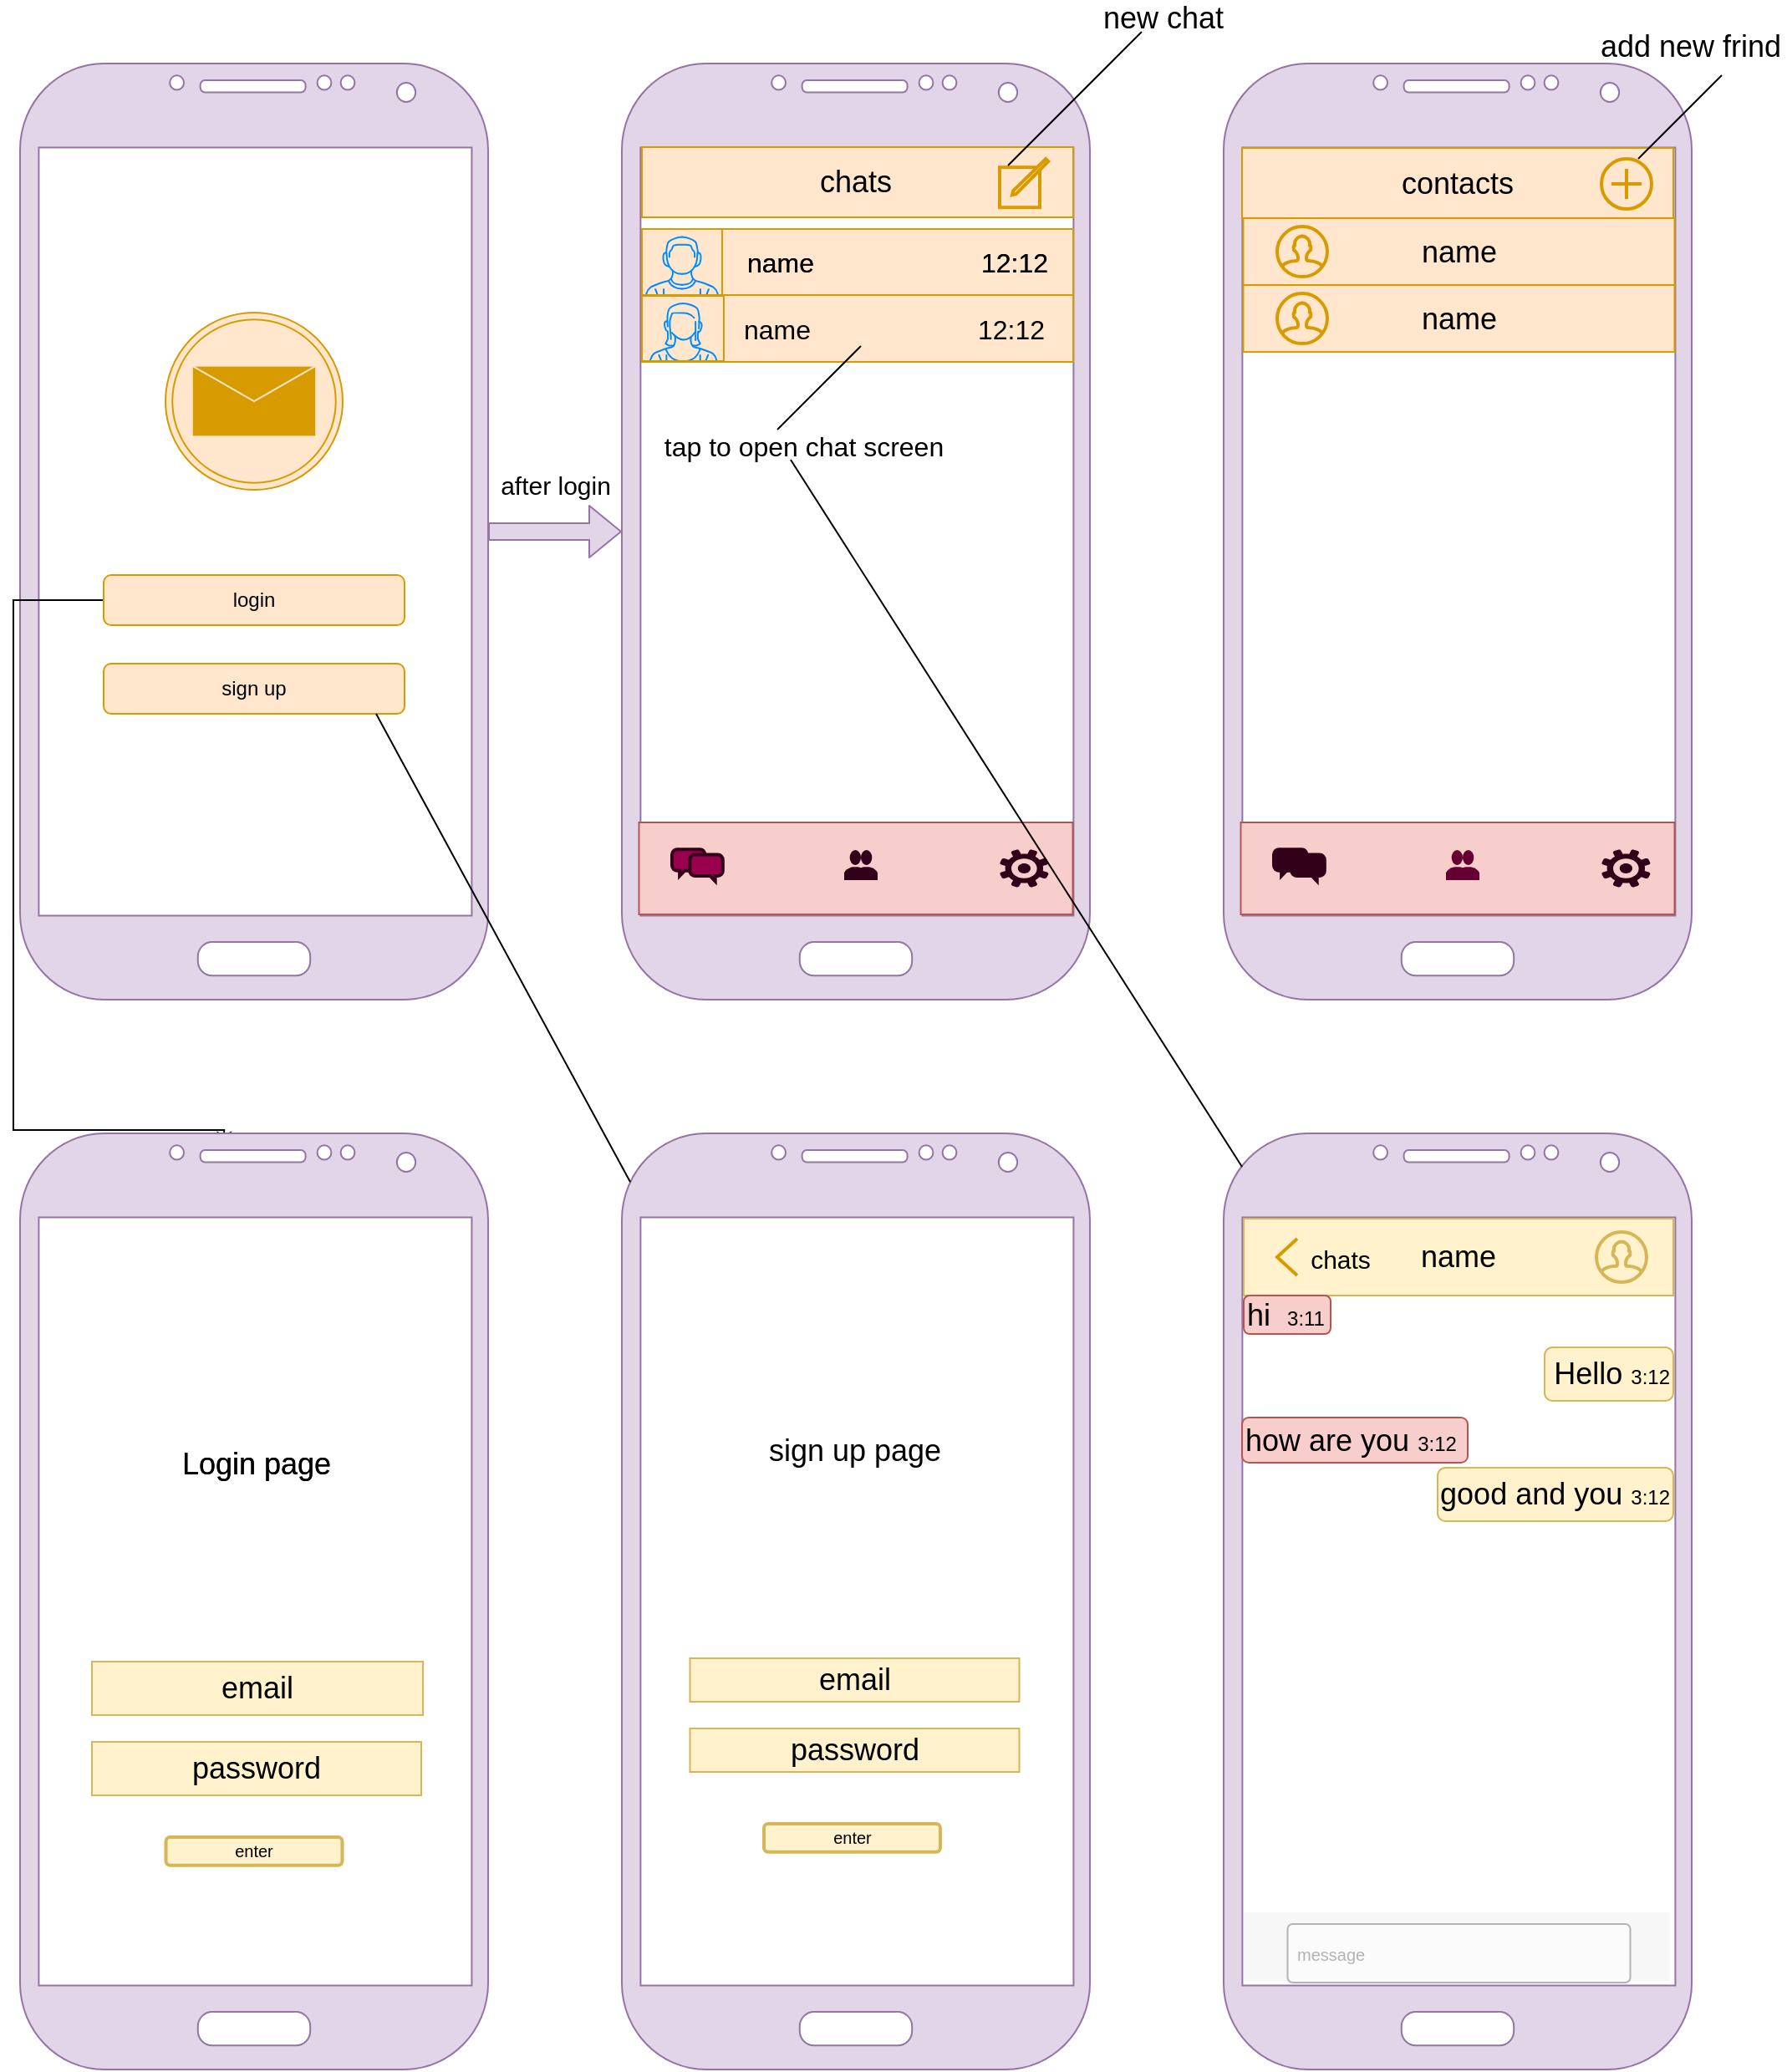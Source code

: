 <mxfile version="14.6.13" type="device"><diagram id="SDtGwSbA4UyvTuNeZ23Y" name="Page-1"><mxGraphModel dx="1422" dy="822" grid="0" gridSize="10" guides="1" tooltips="1" connect="1" arrows="1" fold="1" page="1" pageScale="1" pageWidth="1169" pageHeight="827" background="#FFFFFF" math="0" shadow="0"><root><mxCell id="0"/><mxCell id="1" parent="0"/><mxCell id="EceJVJ8VsvHe0uWS5SpJ-14" value="" style="verticalLabelPosition=bottom;verticalAlign=top;html=1;shadow=0;dashed=0;strokeWidth=1;shape=mxgraph.android.phone2;sketch=0;labelBackgroundColor=none;fontSize=18;fillColor=#e1d5e7;strokeColor=#9673a6;" parent="1" vertex="1"><mxGeometry x="100" y="90" width="280" height="560" as="geometry"/></mxCell><mxCell id="tRBIrKTjlFW2i0Xhtcvx-8" style="edgeStyle=orthogonalEdgeStyle;rounded=0;orthogonalLoop=1;jettySize=auto;html=1;entryX=0.436;entryY=0.014;entryDx=0;entryDy=0;entryPerimeter=0;" edge="1" parent="1" source="EceJVJ8VsvHe0uWS5SpJ-15" target="o9GRE-ByAdDQM_O3Znxu-1"><mxGeometry relative="1" as="geometry"><mxPoint x="6" y="757" as="targetPoint"/><Array as="points"><mxPoint x="96" y="411"/><mxPoint x="96" y="728"/><mxPoint x="222" y="728"/></Array></mxGeometry></mxCell><mxCell id="EceJVJ8VsvHe0uWS5SpJ-15" value="login" style="rounded=1;whiteSpace=wrap;html=1;fillColor=#ffe6cc;strokeColor=#d79b00;" parent="1" vertex="1"><mxGeometry x="150" y="396" width="180" height="30" as="geometry"/></mxCell><mxCell id="EceJVJ8VsvHe0uWS5SpJ-16" value="sign up" style="rounded=1;whiteSpace=wrap;html=1;fillColor=#ffe6cc;strokeColor=#d79b00;" parent="1" vertex="1"><mxGeometry x="150" y="449" width="180" height="30" as="geometry"/></mxCell><mxCell id="EceJVJ8VsvHe0uWS5SpJ-19" value="" style="verticalLabelPosition=bottom;verticalAlign=top;html=1;shadow=0;dashed=0;strokeWidth=1;shape=mxgraph.android.phone2;sketch=0;labelBackgroundColor=none;fontSize=18;fillColor=#e1d5e7;strokeColor=#9673a6;" parent="1" vertex="1"><mxGeometry x="460" y="90" width="280" height="560" as="geometry"/></mxCell><mxCell id="EceJVJ8VsvHe0uWS5SpJ-22" value="" style="dashed=0;align=center;fontSize=12;shape=rect;shadow=0;labelBackgroundColor=none;sketch=0;fillColor=#f8cecc;strokeColor=#b85450;" parent="1" vertex="1"><mxGeometry x="470.25" y="544" width="259.5" height="55" as="geometry"/></mxCell><mxCell id="EceJVJ8VsvHe0uWS5SpJ-24" value="" style="dashed=0;aspect=fixed;verticalLabelPosition=bottom;verticalAlign=top;align=center;shape=mxgraph.gmdl.users;strokeColor=none;shadow=0;fontFamily=Helvetica;fontSize=10;fontColor=#00796B;html=1;fillColor=#33001A;" parent="EceJVJ8VsvHe0uWS5SpJ-22" vertex="1"><mxGeometry x="0.5" y="0.5" width="20" height="18" relative="1" as="geometry"><mxPoint x="-7" y="-11" as="offset"/></mxGeometry></mxCell><mxCell id="EceJVJ8VsvHe0uWS5SpJ-40" value="" style="verticalLabelPosition=bottom;html=1;strokeColor=none;verticalAlign=top;pointerEvents=1;align=center;shape=mxgraph.cisco_safe.security_icons.icon19;shadow=0;labelBackgroundColor=none;sketch=0;fontSize=18;fillColor=#33001A;" parent="EceJVJ8VsvHe0uWS5SpJ-22" vertex="1"><mxGeometry x="215.748" y="16.13" width="29.396" height="22.74" as="geometry"/></mxCell><mxCell id="EceJVJ8VsvHe0uWS5SpJ-41" value="" style="html=1;verticalLabelPosition=bottom;align=center;labelBackgroundColor=#ffffff;verticalAlign=top;strokeWidth=2;shadow=0;dashed=0;shape=mxgraph.ios7.icons.chat;sketch=0;fontSize=18;gradientColor=none;strokeColor=#33001A;fillColor=#99004D;" parent="EceJVJ8VsvHe0uWS5SpJ-22" vertex="1"><mxGeometry x="19.753" y="16.131" width="30.41" height="19.038" as="geometry"/></mxCell><mxCell id="EceJVJ8VsvHe0uWS5SpJ-43" value="" style="rounded=0;whiteSpace=wrap;html=1;shadow=0;labelBackgroundColor=none;sketch=0;fontSize=18;strokeColor=#d79b00;fillColor=#ffe6cc;" parent="1" vertex="1"><mxGeometry x="472" y="140" width="258" height="42" as="geometry"/></mxCell><mxCell id="EceJVJ8VsvHe0uWS5SpJ-44" value="chats" style="text;html=1;strokeColor=none;fillColor=none;align=center;verticalAlign=middle;whiteSpace=wrap;rounded=0;shadow=0;labelBackgroundColor=none;sketch=0;fontSize=18;" parent="1" vertex="1"><mxGeometry x="580" y="151" width="40" height="20" as="geometry"/></mxCell><mxCell id="EceJVJ8VsvHe0uWS5SpJ-45" value="" style="html=1;verticalLabelPosition=bottom;align=center;labelBackgroundColor=#ffffff;verticalAlign=top;strokeWidth=2;shadow=0;dashed=0;shape=mxgraph.ios7.icons.compose;sketch=0;fontSize=18;strokeColor=#d79b00;fillColor=#ffe6cc;" parent="1" vertex="1"><mxGeometry x="686" y="147" width="29.1" height="29.1" as="geometry"/></mxCell><mxCell id="EceJVJ8VsvHe0uWS5SpJ-48" value="" style="rounded=0;whiteSpace=wrap;html=1;shadow=0;labelBackgroundColor=none;sketch=0;fontSize=18;fillColor=#ffe6cc;strokeColor=#d79b00;" parent="1" vertex="1"><mxGeometry x="472" y="189" width="258" height="40" as="geometry"/></mxCell><mxCell id="EceJVJ8VsvHe0uWS5SpJ-49" value="" style="verticalLabelPosition=bottom;shadow=0;dashed=0;align=center;html=1;verticalAlign=top;strokeWidth=1;shape=mxgraph.mockup.containers.userMale;strokeColor=#d79b00;strokeColor2=#008cff;labelBackgroundColor=none;sketch=0;fontSize=18;fillColor=#ffe6cc;" parent="1" vertex="1"><mxGeometry x="472" y="189" width="48" height="40" as="geometry"/></mxCell><mxCell id="EceJVJ8VsvHe0uWS5SpJ-50" value="&lt;font style=&quot;font-size: 16px&quot;&gt;name&lt;/font&gt;" style="text;html=1;strokeColor=none;fillColor=none;align=center;verticalAlign=middle;whiteSpace=wrap;rounded=0;shadow=0;labelBackgroundColor=none;sketch=0;fontSize=18;" parent="1" vertex="1"><mxGeometry x="535" y="199" width="40" height="20" as="geometry"/></mxCell><mxCell id="EceJVJ8VsvHe0uWS5SpJ-51" value="&lt;span style=&quot;font-size: 16px&quot;&gt;12:12&lt;/span&gt;" style="text;html=1;strokeColor=none;fillColor=none;align=center;verticalAlign=middle;whiteSpace=wrap;rounded=0;shadow=0;labelBackgroundColor=none;sketch=0;fontSize=18;" parent="1" vertex="1"><mxGeometry x="675.1" y="199" width="40" height="20" as="geometry"/></mxCell><mxCell id="EceJVJ8VsvHe0uWS5SpJ-53" value="&lt;span style=&quot;font-size: 16px&quot;&gt;12:12&lt;/span&gt;" style="text;html=1;strokeColor=none;fillColor=none;align=center;verticalAlign=middle;whiteSpace=wrap;rounded=0;shadow=0;labelBackgroundColor=none;sketch=0;fontSize=18;" parent="1" vertex="1"><mxGeometry x="675.1" y="199" width="40" height="20" as="geometry"/></mxCell><mxCell id="EceJVJ8VsvHe0uWS5SpJ-54" value="&lt;font style=&quot;font-size: 16px&quot;&gt;name&lt;/font&gt;" style="text;html=1;strokeColor=none;fillColor=none;align=center;verticalAlign=middle;whiteSpace=wrap;rounded=0;shadow=0;labelBackgroundColor=none;sketch=0;fontSize=18;" parent="1" vertex="1"><mxGeometry x="535" y="199" width="40" height="20" as="geometry"/></mxCell><mxCell id="EceJVJ8VsvHe0uWS5SpJ-55" value="" style="rounded=0;whiteSpace=wrap;html=1;shadow=0;labelBackgroundColor=none;sketch=0;fontSize=18;fillColor=#ffe6cc;strokeColor=#d79b00;" parent="1" vertex="1"><mxGeometry x="472" y="228.5" width="258" height="40" as="geometry"/></mxCell><mxCell id="EceJVJ8VsvHe0uWS5SpJ-56" value="&lt;span style=&quot;font-size: 16px&quot;&gt;12:12&lt;/span&gt;" style="text;html=1;strokeColor=none;fillColor=none;align=center;verticalAlign=middle;whiteSpace=wrap;rounded=0;shadow=0;labelBackgroundColor=none;sketch=0;fontSize=18;" parent="1" vertex="1"><mxGeometry x="673.35" y="239" width="40" height="20" as="geometry"/></mxCell><mxCell id="EceJVJ8VsvHe0uWS5SpJ-57" value="&lt;font style=&quot;font-size: 16px&quot;&gt;name&lt;/font&gt;" style="text;html=1;strokeColor=none;fillColor=none;align=center;verticalAlign=middle;whiteSpace=wrap;rounded=0;shadow=0;labelBackgroundColor=none;sketch=0;fontSize=18;" parent="1" vertex="1"><mxGeometry x="533.25" y="239" width="40" height="20" as="geometry"/></mxCell><mxCell id="EceJVJ8VsvHe0uWS5SpJ-58" value="" style="verticalLabelPosition=bottom;shadow=0;dashed=0;align=center;html=1;verticalAlign=top;strokeWidth=1;shape=mxgraph.mockup.containers.userFemale;strokeColor=#d79b00;strokeColor2=#008cff;labelBackgroundColor=none;sketch=0;fontSize=18;fillColor=#ffe6cc;" parent="1" vertex="1"><mxGeometry x="472" y="229" width="49" height="39" as="geometry"/></mxCell><mxCell id="EceJVJ8VsvHe0uWS5SpJ-59" value="" style="verticalLabelPosition=bottom;verticalAlign=top;html=1;shadow=0;dashed=0;strokeWidth=1;shape=mxgraph.android.phone2;sketch=0;labelBackgroundColor=none;fontSize=18;fillColor=#e1d5e7;strokeColor=#9673a6;" parent="1" vertex="1"><mxGeometry x="820" y="90" width="280" height="560" as="geometry"/></mxCell><mxCell id="EceJVJ8VsvHe0uWS5SpJ-65" value="" style="dashed=0;align=center;fontSize=12;shape=rect;shadow=0;labelBackgroundColor=none;sketch=0;fillColor=#f8cecc;strokeColor=#b85450;" parent="1" vertex="1"><mxGeometry x="830.25" y="544" width="259.5" height="55" as="geometry"/></mxCell><mxCell id="EceJVJ8VsvHe0uWS5SpJ-66" value="" style="dashed=0;aspect=fixed;verticalLabelPosition=bottom;verticalAlign=top;align=center;shape=mxgraph.gmdl.users;strokeColor=none;shadow=0;fontFamily=Helvetica;fontSize=10;fontColor=#00796B;html=1;fillColor=#660033;" parent="EceJVJ8VsvHe0uWS5SpJ-65" vertex="1"><mxGeometry x="0.5" y="0.5" width="20" height="18" relative="1" as="geometry"><mxPoint x="-7" y="-11" as="offset"/></mxGeometry></mxCell><mxCell id="EceJVJ8VsvHe0uWS5SpJ-67" value="" style="verticalLabelPosition=bottom;html=1;strokeColor=none;verticalAlign=top;pointerEvents=1;align=center;shape=mxgraph.cisco_safe.security_icons.icon19;shadow=0;labelBackgroundColor=none;sketch=0;fontSize=18;fillColor=#33001A;" parent="EceJVJ8VsvHe0uWS5SpJ-65" vertex="1"><mxGeometry x="215.748" y="16.13" width="29.396" height="22.74" as="geometry"/></mxCell><mxCell id="EceJVJ8VsvHe0uWS5SpJ-68" value="" style="html=1;verticalLabelPosition=bottom;align=center;labelBackgroundColor=#ffffff;verticalAlign=top;strokeWidth=2;shadow=0;dashed=0;shape=mxgraph.ios7.icons.chat;sketch=0;fontSize=18;strokeColor=#33001A;fillColor=#33001A;" parent="EceJVJ8VsvHe0uWS5SpJ-65" vertex="1"><mxGeometry x="19.753" y="16.131" width="30.41" height="19.038" as="geometry"/></mxCell><mxCell id="EceJVJ8VsvHe0uWS5SpJ-69" value="contacts" style="rounded=0;whiteSpace=wrap;html=1;shadow=0;labelBackgroundColor=none;sketch=0;fontSize=18;strokeColor=#d79b00;fillColor=#ffe6cc;" parent="1" vertex="1"><mxGeometry x="831" y="140.55" width="258" height="42" as="geometry"/></mxCell><mxCell id="EceJVJ8VsvHe0uWS5SpJ-71" value="" style="html=1;verticalLabelPosition=bottom;align=center;labelBackgroundColor=#ffffff;verticalAlign=top;strokeWidth=2;strokeColor=#d79b00;shadow=0;dashed=0;shape=mxgraph.ios7.icons.add;sketch=0;fontSize=18;fillColor=#ffe6cc;" parent="1" vertex="1"><mxGeometry x="1046" y="147" width="30" height="30" as="geometry"/></mxCell><mxCell id="EceJVJ8VsvHe0uWS5SpJ-73" value="name" style="rounded=0;whiteSpace=wrap;html=1;shadow=0;labelBackgroundColor=none;sketch=0;fontSize=18;fillColor=#ffe6cc;strokeColor=#d79b00;" parent="1" vertex="1"><mxGeometry x="831.75" y="182.55" width="258" height="40" as="geometry"/></mxCell><mxCell id="EceJVJ8VsvHe0uWS5SpJ-74" value="" style="html=1;verticalLabelPosition=bottom;align=center;labelBackgroundColor=#ffffff;verticalAlign=top;strokeWidth=2;strokeColor=#d79b00;shadow=0;dashed=0;shape=mxgraph.ios7.icons.user;sketch=0;fontSize=18;fillColor=#ffe6cc;" parent="1" vertex="1"><mxGeometry x="852" y="187.55" width="30" height="30" as="geometry"/></mxCell><mxCell id="EceJVJ8VsvHe0uWS5SpJ-75" value="name" style="rounded=0;whiteSpace=wrap;html=1;shadow=0;labelBackgroundColor=none;sketch=0;fontSize=18;fillColor=#ffe6cc;strokeColor=#d79b00;" parent="1" vertex="1"><mxGeometry x="831.75" y="222.55" width="258" height="40" as="geometry"/></mxCell><mxCell id="EceJVJ8VsvHe0uWS5SpJ-76" value="" style="html=1;verticalLabelPosition=bottom;align=center;labelBackgroundColor=#ffffff;verticalAlign=top;strokeWidth=2;strokeColor=#d79b00;shadow=0;dashed=0;shape=mxgraph.ios7.icons.user;sketch=0;fontSize=18;fillColor=#ffe6cc;" parent="1" vertex="1"><mxGeometry x="852" y="227.55" width="30" height="30" as="geometry"/></mxCell><mxCell id="EceJVJ8VsvHe0uWS5SpJ-81" value="" style="endArrow=none;html=1;fontSize=18;" parent="1" edge="1"><mxGeometry width="50" height="50" relative="1" as="geometry"><mxPoint x="691" y="151" as="sourcePoint"/><mxPoint x="771" y="71" as="targetPoint"/></mxGeometry></mxCell><mxCell id="EceJVJ8VsvHe0uWS5SpJ-82" value="new chat" style="text;html=1;strokeColor=none;fillColor=none;align=center;verticalAlign=middle;whiteSpace=wrap;rounded=0;shadow=0;labelBackgroundColor=none;sketch=0;fontSize=18;" parent="1" vertex="1"><mxGeometry x="730" y="53" width="108" height="20" as="geometry"/></mxCell><mxCell id="EceJVJ8VsvHe0uWS5SpJ-84" value="" style="shape=flexArrow;endArrow=classic;html=1;fontSize=18;fillColor=#e1d5e7;strokeColor=#9673a6;" parent="1" source="EceJVJ8VsvHe0uWS5SpJ-14" target="EceJVJ8VsvHe0uWS5SpJ-19" edge="1"><mxGeometry width="50" height="50" relative="1" as="geometry"><mxPoint x="562" y="384" as="sourcePoint"/><mxPoint x="612" y="334" as="targetPoint"/></mxGeometry></mxCell><mxCell id="EceJVJ8VsvHe0uWS5SpJ-85" value="&lt;font style=&quot;font-size: 15px&quot;&gt;after login&lt;/font&gt;" style="text;html=1;strokeColor=none;fillColor=none;align=center;verticalAlign=middle;whiteSpace=wrap;rounded=0;shadow=0;labelBackgroundColor=none;sketch=0;fontSize=18;" parent="1" vertex="1"><mxGeometry x="380" y="332" width="81" height="20" as="geometry"/></mxCell><mxCell id="o9GRE-ByAdDQM_O3Znxu-1" value="" style="verticalLabelPosition=bottom;verticalAlign=top;html=1;shadow=0;dashed=0;strokeWidth=1;shape=mxgraph.android.phone2;sketch=0;labelBackgroundColor=none;fontSize=18;fillColor=#e1d5e7;strokeColor=#9673a6;" parent="1" vertex="1"><mxGeometry x="100" y="730" width="280" height="560" as="geometry"/></mxCell><mxCell id="o9GRE-ByAdDQM_O3Znxu-3" value="Login page" style="text;html=1;strokeColor=none;fillColor=none;align=center;verticalAlign=middle;whiteSpace=wrap;rounded=0;fontSize=18;" parent="1" vertex="1"><mxGeometry x="183" y="918" width="117" height="20" as="geometry"/></mxCell><mxCell id="o9GRE-ByAdDQM_O3Znxu-4" value="email" style="rounded=0;whiteSpace=wrap;html=1;fontSize=18;fillColor=#fff2cc;strokeColor=#d6b656;" parent="1" vertex="1"><mxGeometry x="143" y="1046" width="197" height="32" as="geometry"/></mxCell><mxCell id="o9GRE-ByAdDQM_O3Znxu-6" value="password" style="rounded=0;whiteSpace=wrap;html=1;fontSize=18;fillColor=#fff2cc;strokeColor=#d6b656;" parent="1" vertex="1"><mxGeometry x="143" y="1094" width="197" height="32" as="geometry"/></mxCell><mxCell id="o9GRE-ByAdDQM_O3Znxu-8" value="enter" style="rounded=1;html=1;shadow=0;dashed=0;whiteSpace=wrap;fontSize=10;fillColor=#fff2cc;align=center;strokeColor=#d6b656;strokeWidth=2;" parent="1" vertex="1"><mxGeometry x="187.25" y="1151" width="105.5" height="16.88" as="geometry"/></mxCell><mxCell id="o9GRE-ByAdDQM_O3Znxu-9" value="" style="verticalLabelPosition=bottom;verticalAlign=top;html=1;shadow=0;dashed=0;strokeWidth=1;shape=mxgraph.android.phone2;sketch=0;labelBackgroundColor=none;fontSize=18;fillColor=#e1d5e7;strokeColor=#9673a6;" parent="1" vertex="1"><mxGeometry x="460" y="730" width="280" height="560" as="geometry"/></mxCell><mxCell id="o9GRE-ByAdDQM_O3Znxu-11" value="Login page" style="text;html=1;strokeColor=none;fillColor=none;align=center;verticalAlign=middle;whiteSpace=wrap;rounded=0;fontSize=18;" parent="1" vertex="1"><mxGeometry x="183" y="918" width="117" height="20" as="geometry"/></mxCell><mxCell id="o9GRE-ByAdDQM_O3Znxu-12" value="email" style="rounded=0;whiteSpace=wrap;html=1;fontSize=18;fillColor=#fff2cc;strokeColor=#d6b656;" parent="1" vertex="1"><mxGeometry x="143" y="1046" width="198" height="32" as="geometry"/></mxCell><mxCell id="o9GRE-ByAdDQM_O3Znxu-13" value="password" style="rounded=0;whiteSpace=wrap;html=1;fontSize=18;fillColor=#fff2cc;strokeColor=#d6b656;" parent="1" vertex="1"><mxGeometry x="500.75" y="1086" width="197" height="26" as="geometry"/></mxCell><mxCell id="o9GRE-ByAdDQM_O3Znxu-14" value="enter" style="rounded=1;html=1;shadow=0;dashed=0;whiteSpace=wrap;fontSize=10;fillColor=#fff2cc;align=center;strokeColor=#d6b656;strokeWidth=2;" parent="1" vertex="1"><mxGeometry x="545" y="1143" width="105.5" height="16.88" as="geometry"/></mxCell><mxCell id="o9GRE-ByAdDQM_O3Znxu-15" value="sign up page" style="text;html=1;strokeColor=none;fillColor=none;align=center;verticalAlign=middle;whiteSpace=wrap;rounded=0;fontSize=18;" parent="1" vertex="1"><mxGeometry x="540.75" y="910" width="117" height="20" as="geometry"/></mxCell><mxCell id="o9GRE-ByAdDQM_O3Znxu-16" value="email" style="rounded=0;whiteSpace=wrap;html=1;fontSize=18;fillColor=#fff2cc;strokeColor=#d6b656;" parent="1" vertex="1"><mxGeometry x="500.75" y="1044" width="197" height="26" as="geometry"/></mxCell><mxCell id="o9GRE-ByAdDQM_O3Znxu-18" value="" style="endArrow=none;html=1;fontSize=18;" parent="1" edge="1"><mxGeometry width="50" height="50" relative="1" as="geometry"><mxPoint x="1068" y="147" as="sourcePoint"/><mxPoint x="1118" y="97" as="targetPoint"/></mxGeometry></mxCell><mxCell id="o9GRE-ByAdDQM_O3Znxu-19" value="add new frind" style="text;html=1;strokeColor=none;fillColor=none;align=center;verticalAlign=middle;whiteSpace=wrap;rounded=0;fontSize=18;" parent="1" vertex="1"><mxGeometry x="1043" y="70" width="113" height="20" as="geometry"/></mxCell><mxCell id="o9GRE-ByAdDQM_O3Znxu-21" value="" style="endArrow=none;html=1;fontSize=18;" parent="1" edge="1"><mxGeometry width="50" height="50" relative="1" as="geometry"><mxPoint x="553" y="309" as="sourcePoint"/><mxPoint x="603" y="259" as="targetPoint"/></mxGeometry></mxCell><mxCell id="o9GRE-ByAdDQM_O3Znxu-23" value="&lt;font style=&quot;font-size: 16px&quot;&gt;tap to open chat screen&lt;/font&gt;" style="text;html=1;strokeColor=none;fillColor=none;align=center;verticalAlign=middle;whiteSpace=wrap;rounded=0;fontSize=18;" parent="1" vertex="1"><mxGeometry x="477" y="309" width="183.75" height="20" as="geometry"/></mxCell><mxCell id="o9GRE-ByAdDQM_O3Znxu-24" value="" style="verticalLabelPosition=bottom;verticalAlign=top;html=1;shadow=0;dashed=0;strokeWidth=1;shape=mxgraph.android.phone2;sketch=0;labelBackgroundColor=none;fontSize=18;fillColor=#e1d5e7;strokeColor=#9673a6;" parent="1" vertex="1"><mxGeometry x="820" y="730" width="280" height="560" as="geometry"/></mxCell><mxCell id="o9GRE-ByAdDQM_O3Znxu-26" value="name" style="rounded=0;whiteSpace=wrap;html=1;fontSize=18;fillColor=#fff2cc;strokeColor=#d6b656;" parent="1" vertex="1"><mxGeometry x="832" y="781" width="257" height="46" as="geometry"/></mxCell><mxCell id="o9GRE-ByAdDQM_O3Znxu-27" value="" style="html=1;verticalLabelPosition=bottom;align=center;labelBackgroundColor=#ffffff;verticalAlign=top;strokeWidth=2;strokeColor=#d6b656;shadow=0;dashed=0;shape=mxgraph.ios7.icons.user;fontSize=18;fillColor=#fff2cc;" parent="1" vertex="1"><mxGeometry x="1043" y="789" width="30" height="30" as="geometry"/></mxCell><mxCell id="o9GRE-ByAdDQM_O3Znxu-28" value="" style="html=1;verticalLabelPosition=bottom;labelBackgroundColor=#ffffff;verticalAlign=top;shadow=0;dashed=0;strokeWidth=2;shape=mxgraph.ios7.misc.left;strokeColor=#d79b00;fontSize=18;fillColor=#ffe6cc;" parent="1" vertex="1"><mxGeometry x="852" y="793" width="12" height="22" as="geometry"/></mxCell><mxCell id="o9GRE-ByAdDQM_O3Znxu-29" value="&lt;font style=&quot;font-size: 15px&quot;&gt;chats&lt;/font&gt;" style="text;html=1;strokeColor=none;fillColor=none;align=center;verticalAlign=middle;whiteSpace=wrap;rounded=0;fontSize=18;" parent="1" vertex="1"><mxGeometry x="870" y="795" width="40" height="20" as="geometry"/></mxCell><mxCell id="o9GRE-ByAdDQM_O3Znxu-31" value="" style="shape=rect;fillColor=#F7F7F7;strokeColor=none;fontSize=18;" parent="1" vertex="1"><mxGeometry x="832" y="1196" width="255" height="41" as="geometry"/></mxCell><mxCell id="o9GRE-ByAdDQM_O3Znxu-32" value="&lt;font size=&quot;1&quot;&gt;message&lt;/font&gt;" style="html=1;strokeWidth=1;shadow=0;dashed=0;shape=mxgraph.ios7ui.marginRect;rx=3;ry=3;rectMarginLeft=25;rectMarginRight=25;rectMarginTop=3;rectMarginBottom=3;fillColor=#FBFBFB;strokeColor=#B3B3B3;fontColor=#B3B3B3;align=left;spacingLeft=29;fontSize=8;" parent="o9GRE-ByAdDQM_O3Znxu-31" vertex="1"><mxGeometry x="1.25" y="4" width="255" height="41" as="geometry"/></mxCell><mxCell id="o9GRE-ByAdDQM_O3Znxu-37" value="hi&amp;nbsp; &lt;font style=&quot;font-size: 12px&quot;&gt;3:11&lt;/font&gt;" style="rounded=1;whiteSpace=wrap;html=1;fontSize=18;align=left;fillColor=#f8cecc;strokeColor=#b85450;" parent="1" vertex="1"><mxGeometry x="832" y="827" width="52" height="23" as="geometry"/></mxCell><mxCell id="o9GRE-ByAdDQM_O3Znxu-38" value="&lt;div style=&quot;text-align: justify&quot;&gt;&lt;span&gt;Hello &lt;font style=&quot;font-size: 12px&quot;&gt;3:12&lt;/font&gt;&lt;/span&gt;&lt;/div&gt;" style="rounded=1;whiteSpace=wrap;html=1;fontSize=18;align=right;fillColor=#fff2cc;strokeColor=#d6b656;" parent="1" vertex="1"><mxGeometry x="1012" y="858" width="77" height="32" as="geometry"/></mxCell><mxCell id="o9GRE-ByAdDQM_O3Znxu-40" value="how are you &lt;font style=&quot;font-size: 12px&quot;&gt;3:12&lt;/font&gt;" style="rounded=1;whiteSpace=wrap;html=1;fontSize=18;align=left;fillColor=#f8cecc;strokeColor=#b85450;" parent="1" vertex="1"><mxGeometry x="831" y="900" width="135" height="27" as="geometry"/></mxCell><mxCell id="o9GRE-ByAdDQM_O3Znxu-42" value="&lt;div style=&quot;text-align: justify&quot;&gt;&lt;span&gt;good and you&amp;nbsp;&lt;font style=&quot;font-size: 12px&quot;&gt;3:12&lt;/font&gt;&lt;/span&gt;&lt;/div&gt;" style="rounded=1;whiteSpace=wrap;html=1;fontSize=18;align=right;fillColor=#fff2cc;strokeColor=#d6b656;" parent="1" vertex="1"><mxGeometry x="948" y="930" width="141" height="32" as="geometry"/></mxCell><mxCell id="tRBIrKTjlFW2i0Xhtcvx-1" value="" style="endArrow=none;html=1;entryX=0.457;entryY=0.9;entryDx=0;entryDy=0;entryPerimeter=0;" edge="1" parent="1" target="o9GRE-ByAdDQM_O3Znxu-23"><mxGeometry width="50" height="50" relative="1" as="geometry"><mxPoint x="831" y="750" as="sourcePoint"/><mxPoint x="892" y="715" as="targetPoint"/></mxGeometry></mxCell><mxCell id="tRBIrKTjlFW2i0Xhtcvx-2" value="" style="endArrow=none;html=1;exitX=0.018;exitY=0.052;exitDx=0;exitDy=0;exitPerimeter=0;" edge="1" parent="1" source="o9GRE-ByAdDQM_O3Znxu-9"><mxGeometry width="50" height="50" relative="1" as="geometry"><mxPoint x="263" y="529" as="sourcePoint"/><mxPoint x="313" y="479" as="targetPoint"/></mxGeometry></mxCell><mxCell id="tRBIrKTjlFW2i0Xhtcvx-11" value="" style="points=[[0.145,0.145,0],[0.5,0,0],[0.855,0.145,0],[1,0.5,0],[0.855,0.855,0],[0.5,1,0],[0.145,0.855,0],[0,0.5,0]];shape=mxgraph.bpmn.event;html=1;verticalLabelPosition=bottom;labelBackgroundColor=#ffffff;verticalAlign=top;align=center;perimeter=ellipsePerimeter;outlineConnect=0;aspect=fixed;outline=throwing;symbol=message;fillColor=#ffe6cc;strokeColor=#d79b00;" vertex="1" parent="1"><mxGeometry x="187" y="239" width="106" height="106" as="geometry"/></mxCell></root></mxGraphModel></diagram></mxfile>